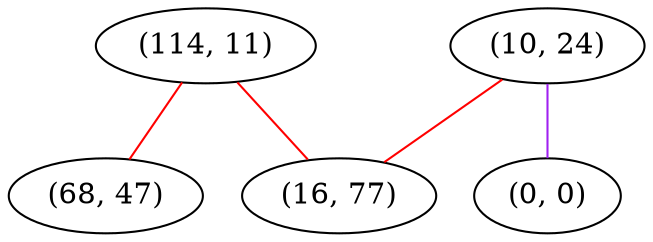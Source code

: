 graph "" {
"(114, 11)";
"(10, 24)";
"(68, 47)";
"(0, 0)";
"(16, 77)";
"(114, 11)" -- "(68, 47)"  [color=red, key=0, weight=1];
"(114, 11)" -- "(16, 77)"  [color=red, key=0, weight=1];
"(10, 24)" -- "(0, 0)"  [color=purple, key=0, weight=4];
"(10, 24)" -- "(16, 77)"  [color=red, key=0, weight=1];
}
